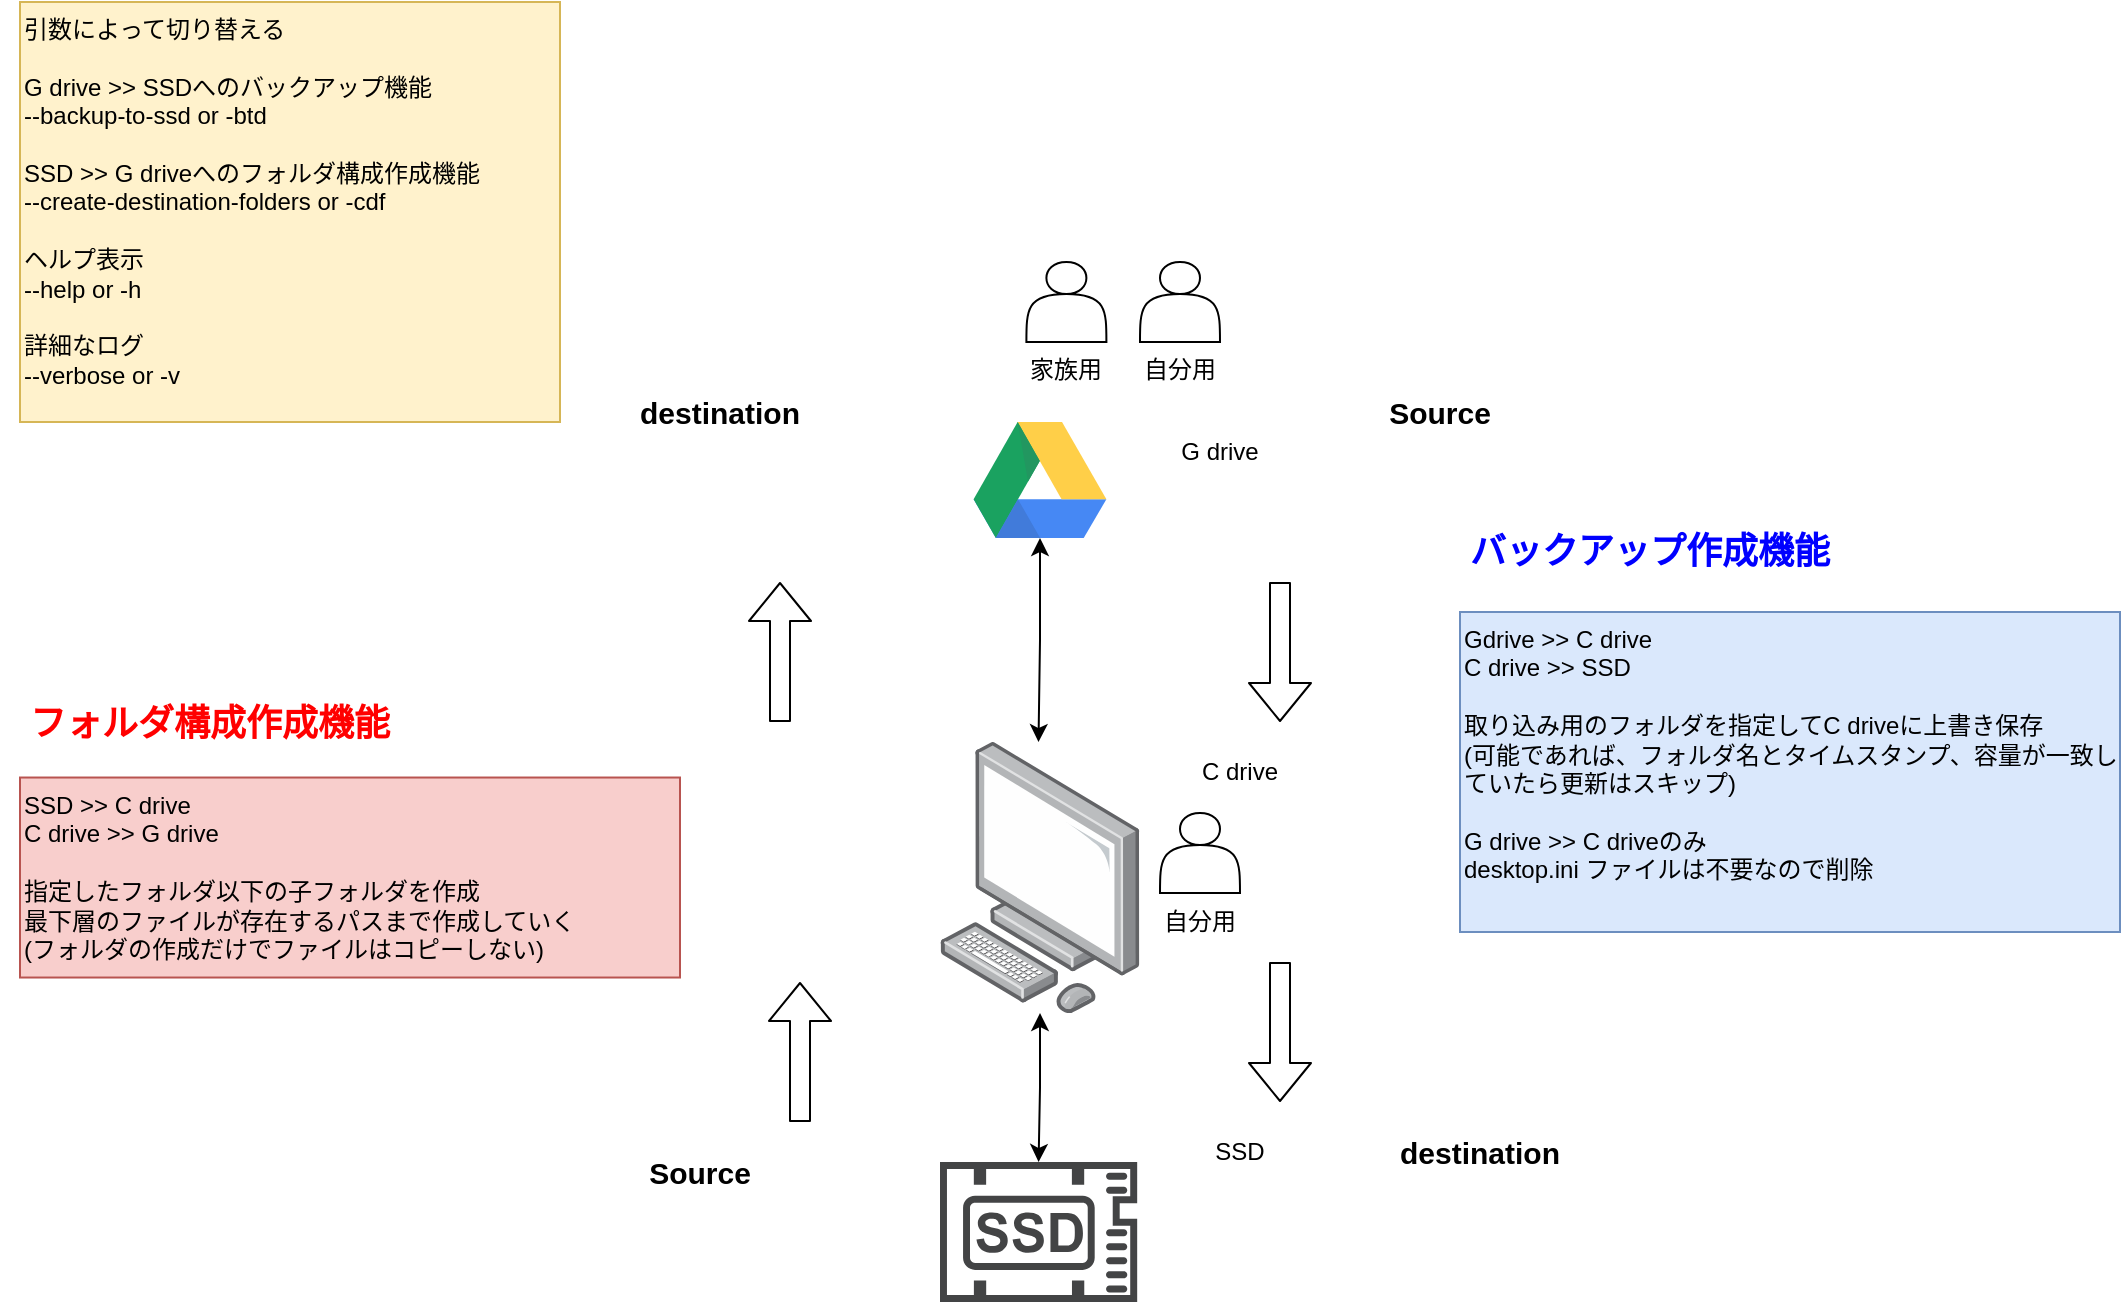 <mxfile>
    <diagram name="ページ1" id="3pXzeVXnzSFwzRwiyG8C">
        <mxGraphModel dx="1993" dy="1861" grid="1" gridSize="10" guides="1" tooltips="1" connect="1" arrows="1" fold="1" page="1" pageScale="1" pageWidth="827" pageHeight="1169" math="0" shadow="0">
            <root>
                <mxCell id="0"/>
                <mxCell id="1" parent="0"/>
                <mxCell id="3TgQmUl0jL6FEzMkaFML-7" style="edgeStyle=orthogonalEdgeStyle;rounded=0;orthogonalLoop=1;jettySize=auto;html=1;startArrow=classic;startFill=1;" parent="1" source="3TgQmUl0jL6FEzMkaFML-1" target="3TgQmUl0jL6FEzMkaFML-5" edge="1">
                    <mxGeometry relative="1" as="geometry"/>
                </mxCell>
                <mxCell id="3TgQmUl0jL6FEzMkaFML-1" value="" style="image;points=[];aspect=fixed;html=1;align=center;shadow=0;dashed=0;image=img/lib/allied_telesis/computer_and_terminals/Personal_Computer.svg;" parent="1" vertex="1">
                    <mxGeometry x="210" y="180" width="100" height="135.53" as="geometry"/>
                </mxCell>
                <mxCell id="3TgQmUl0jL6FEzMkaFML-2" value="C drive" style="text;html=1;strokeColor=none;fillColor=none;align=center;verticalAlign=middle;whiteSpace=wrap;rounded=0;" parent="1" vertex="1">
                    <mxGeometry x="330" y="180" width="60" height="30" as="geometry"/>
                </mxCell>
                <mxCell id="3TgQmUl0jL6FEzMkaFML-3" value="" style="dashed=0;outlineConnect=0;html=1;align=center;labelPosition=center;verticalLabelPosition=bottom;verticalAlign=top;shape=mxgraph.weblogos.google_drive" parent="1" vertex="1">
                    <mxGeometry x="226.8" y="20" width="66.4" height="58" as="geometry"/>
                </mxCell>
                <mxCell id="3TgQmUl0jL6FEzMkaFML-4" value="G drive" style="text;html=1;strokeColor=none;fillColor=none;align=center;verticalAlign=middle;whiteSpace=wrap;rounded=0;" parent="1" vertex="1">
                    <mxGeometry x="320" y="20" width="60" height="30" as="geometry"/>
                </mxCell>
                <mxCell id="3TgQmUl0jL6FEzMkaFML-5" value="" style="sketch=0;pointerEvents=1;shadow=0;dashed=0;html=1;strokeColor=none;fillColor=#434445;aspect=fixed;labelPosition=center;verticalLabelPosition=bottom;verticalAlign=top;align=center;outlineConnect=0;shape=mxgraph.vvd.ssd;" parent="1" vertex="1">
                    <mxGeometry x="210" y="390" width="98.59" height="70" as="geometry"/>
                </mxCell>
                <mxCell id="3TgQmUl0jL6FEzMkaFML-6" value="SSD" style="text;html=1;strokeColor=none;fillColor=none;align=center;verticalAlign=middle;whiteSpace=wrap;rounded=0;" parent="1" vertex="1">
                    <mxGeometry x="330" y="370" width="60" height="30" as="geometry"/>
                </mxCell>
                <mxCell id="3TgQmUl0jL6FEzMkaFML-8" style="edgeStyle=orthogonalEdgeStyle;rounded=0;orthogonalLoop=1;jettySize=auto;html=1;startArrow=classic;startFill=1;" parent="1" source="3TgQmUl0jL6FEzMkaFML-3" edge="1">
                    <mxGeometry relative="1" as="geometry">
                        <mxPoint x="260.25" y="106" as="sourcePoint"/>
                        <mxPoint x="259.25" y="180" as="targetPoint"/>
                    </mxGeometry>
                </mxCell>
                <mxCell id="2" value="Gdrive &amp;gt;&amp;gt; C drive&lt;div&gt;&lt;font color=&quot;#000000&quot;&gt;C drive &amp;gt;&amp;gt; SSD&lt;br&gt;&lt;/font&gt;&lt;div&gt;&lt;br&gt;&lt;/div&gt;&lt;div&gt;取り込み用のフォルダを指定してC driveに上書き保存&lt;/div&gt;&lt;div&gt;(可能であれば、フォルダ名とタイムスタンプ、容量が一致していたら更新はスキップ)&lt;/div&gt;&lt;/div&gt;&lt;div&gt;&lt;br&gt;&lt;/div&gt;&lt;div&gt;G drive &amp;gt;&amp;gt; C driveのみ&lt;/div&gt;&lt;div&gt;desktop.ini ファイルは不要なので削除&lt;/div&gt;" style="text;html=1;align=left;verticalAlign=top;whiteSpace=wrap;rounded=0;fillColor=#dae8fc;strokeColor=#6c8ebf;horizontal=1;" parent="1" vertex="1">
                    <mxGeometry x="470" y="115" width="330" height="160" as="geometry"/>
                </mxCell>
                <mxCell id="3" value="" style="shape=flexArrow;endArrow=classic;html=1;" parent="1" edge="1">
                    <mxGeometry width="50" height="50" relative="1" as="geometry">
                        <mxPoint x="380" y="100" as="sourcePoint"/>
                        <mxPoint x="380" y="170" as="targetPoint"/>
                    </mxGeometry>
                </mxCell>
                <mxCell id="4" value="" style="shape=flexArrow;endArrow=classic;html=1;" parent="1" edge="1">
                    <mxGeometry width="50" height="50" relative="1" as="geometry">
                        <mxPoint x="380" y="290" as="sourcePoint"/>
                        <mxPoint x="380" y="360" as="targetPoint"/>
                    </mxGeometry>
                </mxCell>
                <mxCell id="6" value="" style="shape=flexArrow;endArrow=classic;html=1;" parent="1" edge="1">
                    <mxGeometry width="50" height="50" relative="1" as="geometry">
                        <mxPoint x="140" y="370" as="sourcePoint"/>
                        <mxPoint x="140" y="300" as="targetPoint"/>
                    </mxGeometry>
                </mxCell>
                <mxCell id="7" value="SSD &amp;gt;&amp;gt; C drive&lt;div&gt;&lt;font color=&quot;#000000&quot;&gt;C drive &amp;gt;&amp;gt; G drive&lt;br&gt;&lt;/font&gt;&lt;div&gt;&lt;br&gt;&lt;/div&gt;&lt;div&gt;指定したフォルダ以下の子フォルダを作成&lt;/div&gt;&lt;div&gt;最下層のファイルが存在するパスまで作成していく&lt;/div&gt;&lt;div&gt;(フォルダの作成だけでファイルはコピーしない)&lt;/div&gt;&lt;/div&gt;" style="text;html=1;align=left;verticalAlign=top;whiteSpace=wrap;rounded=0;fillColor=#f8cecc;strokeColor=#b85450;horizontal=1;" parent="1" vertex="1">
                    <mxGeometry x="-250" y="197.76" width="330" height="100" as="geometry"/>
                </mxCell>
                <mxCell id="8" value="" style="shape=flexArrow;endArrow=classic;html=1;" parent="1" edge="1">
                    <mxGeometry width="50" height="50" relative="1" as="geometry">
                        <mxPoint x="130" y="170" as="sourcePoint"/>
                        <mxPoint x="130" y="100" as="targetPoint"/>
                    </mxGeometry>
                </mxCell>
                <mxCell id="9" value="引数によって切り替える&lt;div&gt;&lt;br&gt;&lt;/div&gt;&lt;div&gt;G drive &amp;gt;&amp;gt; SSDへのバックアップ機能&lt;/div&gt;&lt;div&gt;--backup-to-ssd or -btd&lt;/div&gt;&lt;div&gt;&lt;br&gt;&lt;/div&gt;&lt;div&gt;SSD &amp;gt;&amp;gt; G driveへのフォルダ構成作成機能&lt;/div&gt;&lt;div&gt;--create-destination-folders or -cdf&lt;/div&gt;&lt;div&gt;&lt;br&gt;&lt;/div&gt;&lt;div&gt;ヘルプ表示&lt;/div&gt;&lt;div&gt;--help or -h&lt;/div&gt;&lt;div&gt;&lt;br&gt;&lt;/div&gt;&lt;div&gt;詳細なログ&lt;/div&gt;&lt;div&gt;--verbose or -v&lt;/div&gt;" style="rounded=0;whiteSpace=wrap;html=1;fillColor=#fff2cc;strokeColor=#d6b656;verticalAlign=top;align=left;" parent="1" vertex="1">
                    <mxGeometry x="-250" y="-190" width="270" height="210" as="geometry"/>
                </mxCell>
                <mxCell id="10" value="フォルダ構成作成機能" style="text;html=1;align=center;verticalAlign=middle;whiteSpace=wrap;rounded=0;fontSize=18;fontStyle=1;fontColor=#FF0000;" parent="1" vertex="1">
                    <mxGeometry x="-260" y="155.53" width="210" height="30" as="geometry"/>
                </mxCell>
                <mxCell id="11" value="バックアップ作成機能" style="text;html=1;align=center;verticalAlign=middle;whiteSpace=wrap;rounded=0;fontSize=18;fontStyle=1;fontColor=#0000FF;" parent="1" vertex="1">
                    <mxGeometry x="460" y="70" width="210" height="30" as="geometry"/>
                </mxCell>
                <mxCell id="12" value="自分用" style="shape=actor;whiteSpace=wrap;html=1;labelPosition=center;verticalLabelPosition=bottom;align=center;verticalAlign=top;" parent="1" vertex="1">
                    <mxGeometry x="320" y="215.53" width="40" height="40" as="geometry"/>
                </mxCell>
                <mxCell id="13" value="自分用" style="shape=actor;whiteSpace=wrap;html=1;labelPosition=center;verticalLabelPosition=bottom;align=center;verticalAlign=top;" parent="1" vertex="1">
                    <mxGeometry x="310" y="-60.0" width="40" height="40" as="geometry"/>
                </mxCell>
                <mxCell id="14" value="家族用" style="shape=actor;whiteSpace=wrap;html=1;labelPosition=center;verticalLabelPosition=bottom;align=center;verticalAlign=top;" parent="1" vertex="1">
                    <mxGeometry x="253.2" y="-60.0" width="40" height="40" as="geometry"/>
                </mxCell>
                <mxCell id="VxDiZCZPbSG1UnPweriQ-14" value="Source" style="text;html=1;strokeColor=none;fillColor=none;align=center;verticalAlign=middle;whiteSpace=wrap;rounded=0;fontSize=15;fontStyle=1" parent="1" vertex="1">
                    <mxGeometry x="430" width="60" height="30" as="geometry"/>
                </mxCell>
                <mxCell id="VxDiZCZPbSG1UnPweriQ-15" value="destination" style="text;html=1;strokeColor=none;fillColor=none;align=center;verticalAlign=middle;whiteSpace=wrap;rounded=0;fontSize=15;fontStyle=1" parent="1" vertex="1">
                    <mxGeometry x="450" y="370" width="60" height="30" as="geometry"/>
                </mxCell>
                <mxCell id="VxDiZCZPbSG1UnPweriQ-16" value="Source" style="text;html=1;strokeColor=none;fillColor=none;align=center;verticalAlign=middle;whiteSpace=wrap;rounded=0;fontSize=15;fontStyle=1" parent="1" vertex="1">
                    <mxGeometry x="60" y="380" width="60" height="30" as="geometry"/>
                </mxCell>
                <mxCell id="VxDiZCZPbSG1UnPweriQ-17" value="destination" style="text;html=1;strokeColor=none;fillColor=none;align=center;verticalAlign=middle;whiteSpace=wrap;rounded=0;fontSize=15;fontStyle=1" parent="1" vertex="1">
                    <mxGeometry x="70" width="60" height="30" as="geometry"/>
                </mxCell>
            </root>
        </mxGraphModel>
    </diagram>
</mxfile>